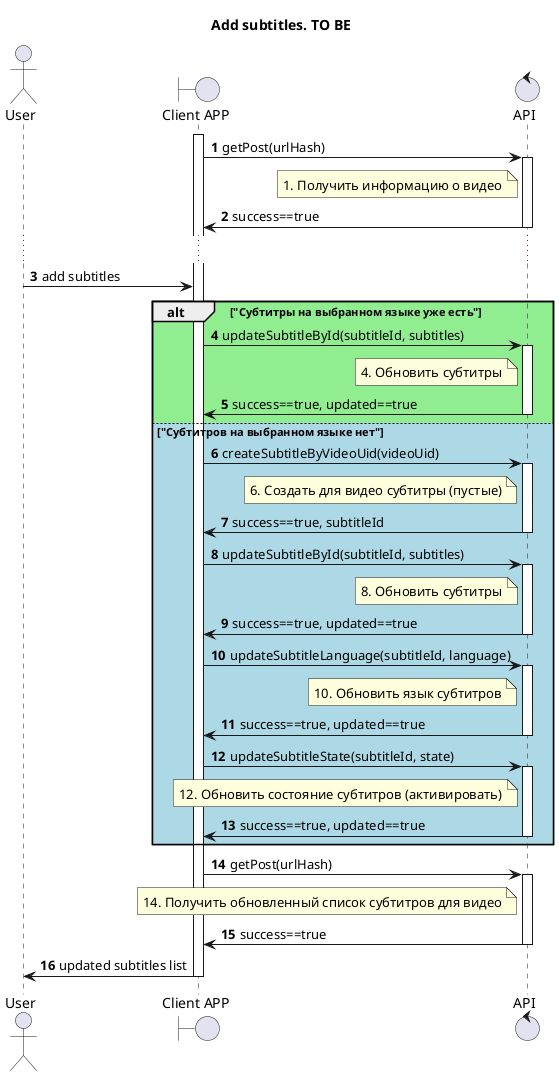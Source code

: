 @startuml
'https://plantuml.com/sequence-diagram
title "Add subtitles. TO BE"

actor User as U
boundary "Client APP" as GUI
control "API" as C

autonumber

activate GUI
GUI -> C: getPost(urlHash)
activate C

note left C
%autonumber%. Получить информацию о видео
end note

C -> GUI: success==true
deactivate C
...
U -> GUI: add subtitles
alt #LightGreen "Субтитры на выбранном языке уже есть"

GUI -> C: updateSubtitleById(subtitleId, subtitles)
activate C

note left C
%autonumber%. Обновить субтитры
end note

C -> GUI: success==true, updated==true
deactivate C

else #LightBlue "Субтитров на выбранном языке нет"

GUI -> C: createSubtitleByVideoUid(videoUid)
activate C

note left C
%autonumber%. Создать для видео субтитры (пустые)
end note

C -> GUI: success==true, subtitleId
deactivate C

GUI -> C: updateSubtitleById(subtitleId, subtitles)
activate C

note left C
%autonumber%. Обновить субтитры
end note

C -> GUI: success==true, updated==true
deactivate C

GUI -> C: updateSubtitleLanguage(subtitleId, language)
activate C

note left C
%autonumber%. Обновить язык субтитров
end note

C -> GUI: success==true, updated==true


deactivate C

GUI -> C: updateSubtitleState(subtitleId, state)
activate C

note left C
%autonumber%. Обновить состояние субтитров (активировать)
end note

C -> GUI: success==true, updated==true
deactivate C
end

GUI -> C: getPost(urlHash)
activate C

note left C
%autonumber%. Получить обновленный список субтитров для видео
end note

C -> GUI: success==true
deactivate C

GUI -> U: updated subtitles list
deactivate GUI

@enduml